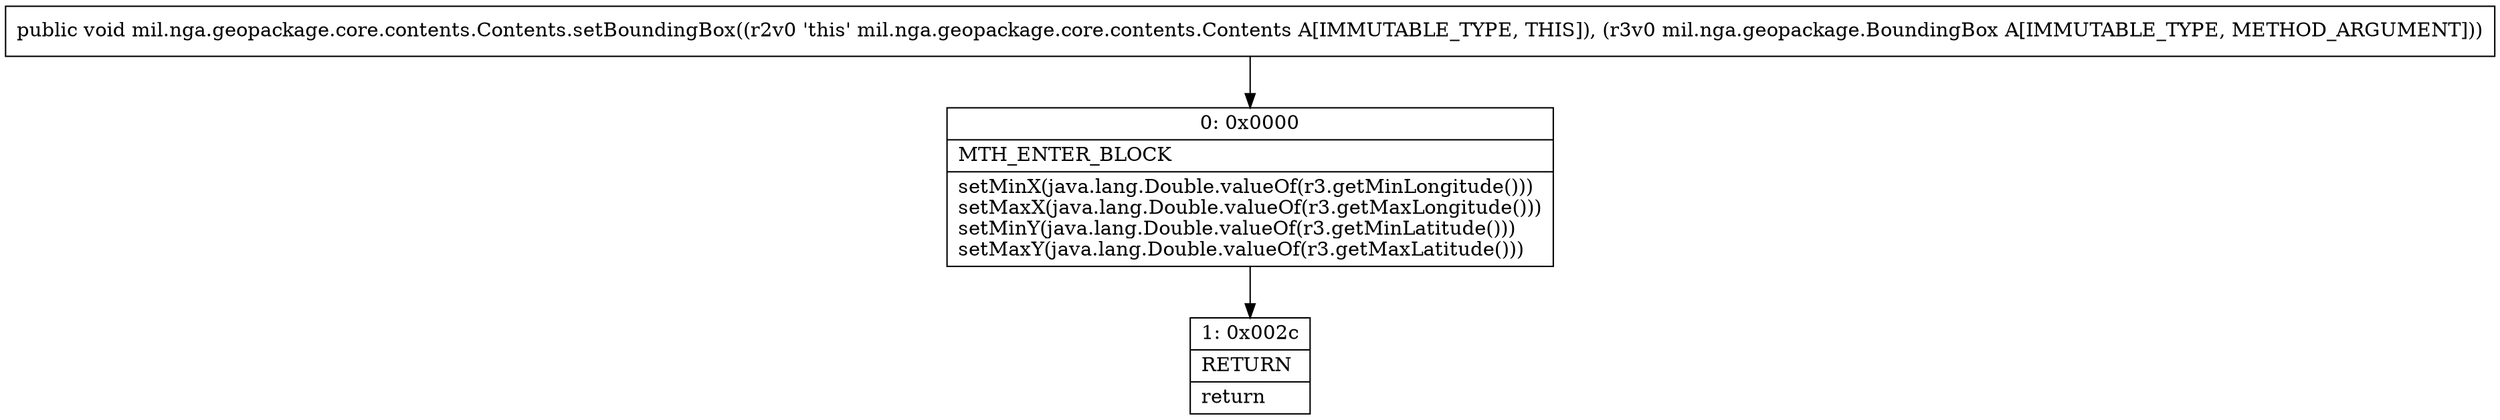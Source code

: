 digraph "CFG formil.nga.geopackage.core.contents.Contents.setBoundingBox(Lmil\/nga\/geopackage\/BoundingBox;)V" {
Node_0 [shape=record,label="{0\:\ 0x0000|MTH_ENTER_BLOCK\l|setMinX(java.lang.Double.valueOf(r3.getMinLongitude()))\lsetMaxX(java.lang.Double.valueOf(r3.getMaxLongitude()))\lsetMinY(java.lang.Double.valueOf(r3.getMinLatitude()))\lsetMaxY(java.lang.Double.valueOf(r3.getMaxLatitude()))\l}"];
Node_1 [shape=record,label="{1\:\ 0x002c|RETURN\l|return\l}"];
MethodNode[shape=record,label="{public void mil.nga.geopackage.core.contents.Contents.setBoundingBox((r2v0 'this' mil.nga.geopackage.core.contents.Contents A[IMMUTABLE_TYPE, THIS]), (r3v0 mil.nga.geopackage.BoundingBox A[IMMUTABLE_TYPE, METHOD_ARGUMENT])) }"];
MethodNode -> Node_0;
Node_0 -> Node_1;
}

